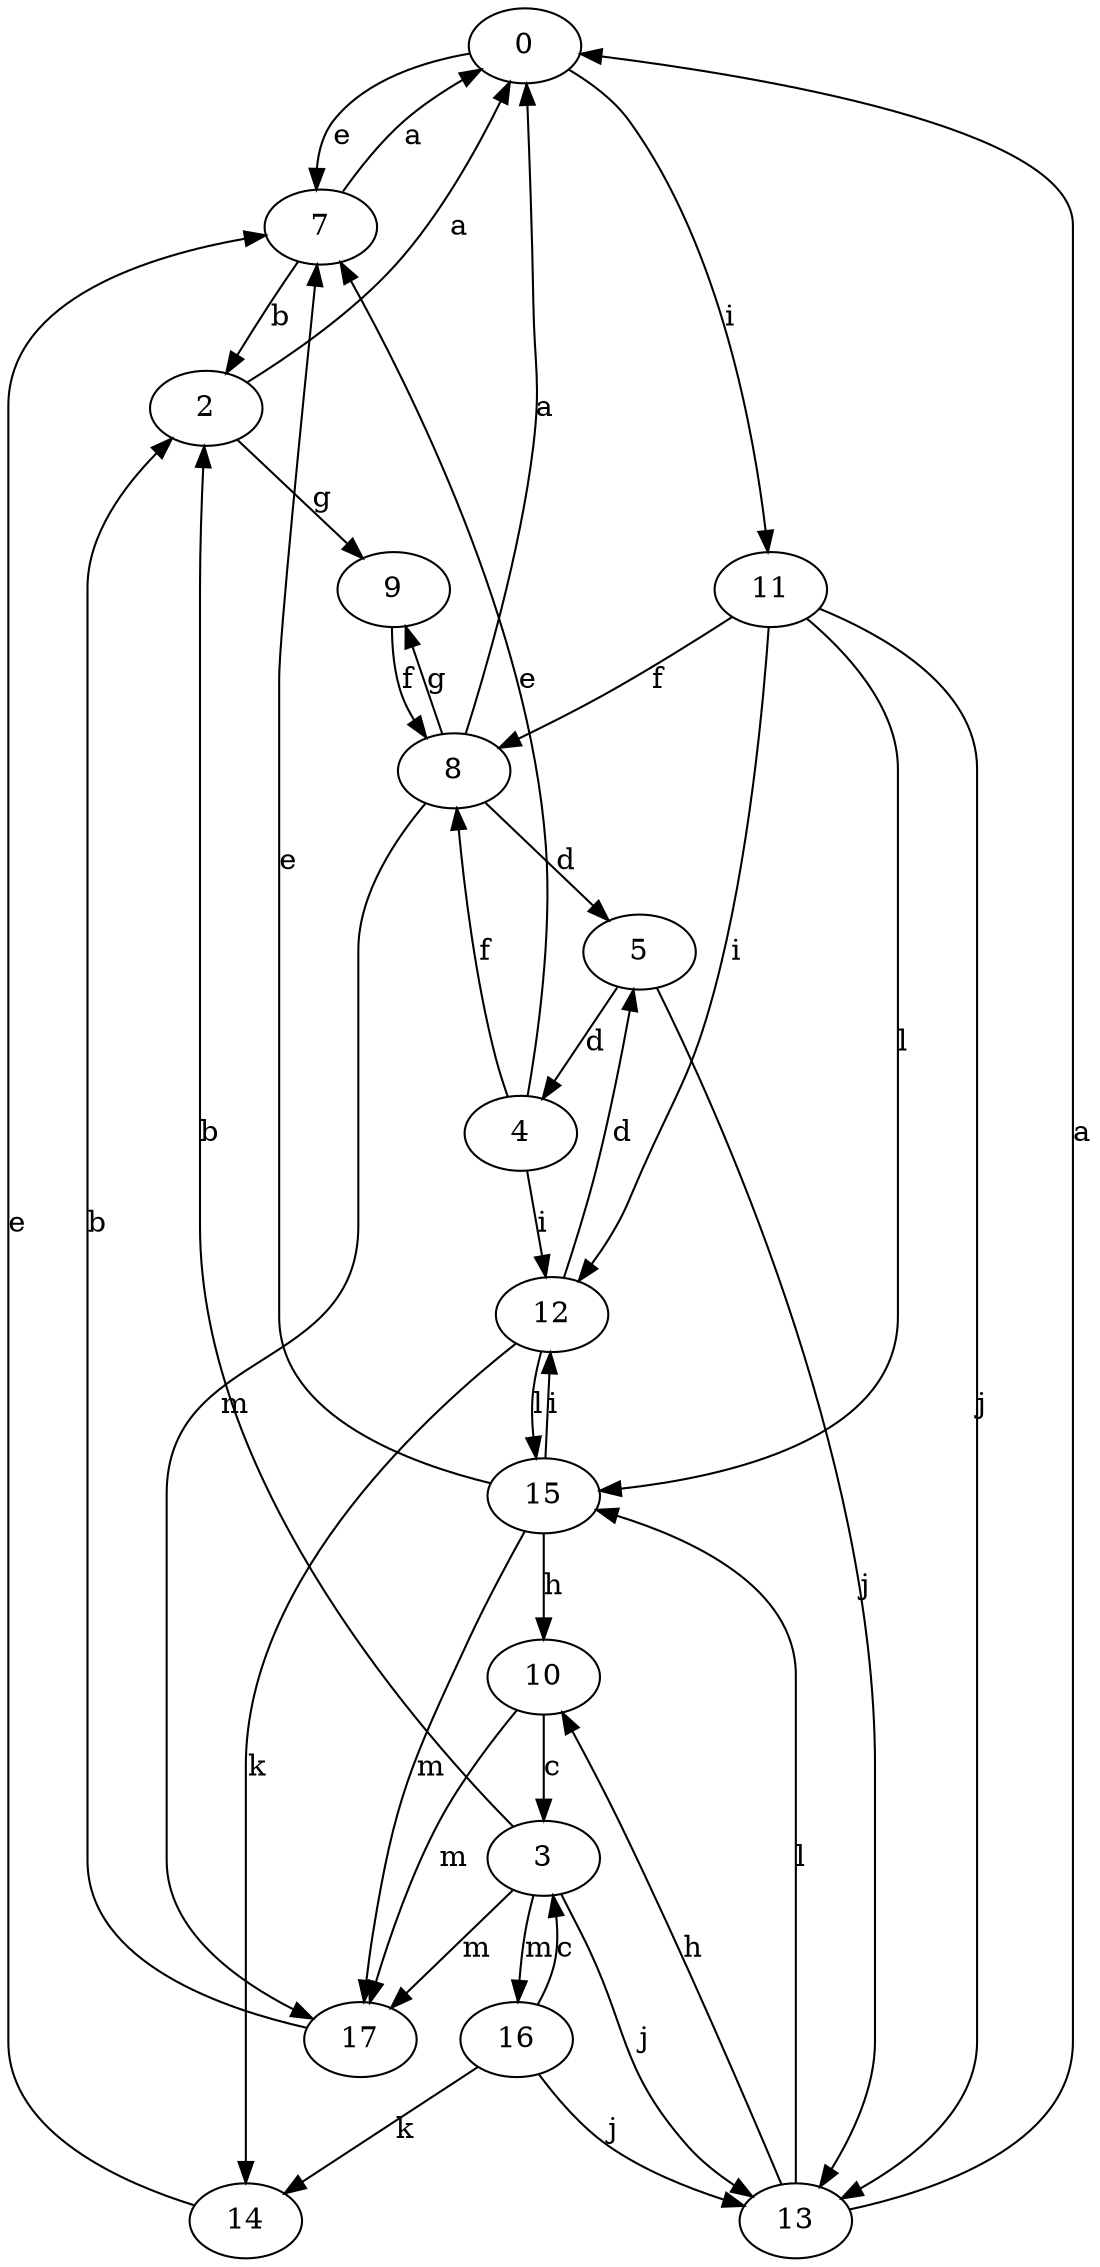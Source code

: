 strict digraph  {
0;
2;
3;
4;
5;
7;
8;
9;
10;
11;
12;
13;
14;
15;
16;
17;
0 -> 7  [label=e];
0 -> 11  [label=i];
2 -> 0  [label=a];
2 -> 9  [label=g];
3 -> 2  [label=b];
3 -> 13  [label=j];
3 -> 16  [label=m];
3 -> 17  [label=m];
4 -> 7  [label=e];
4 -> 8  [label=f];
4 -> 12  [label=i];
5 -> 4  [label=d];
5 -> 13  [label=j];
7 -> 0  [label=a];
7 -> 2  [label=b];
8 -> 0  [label=a];
8 -> 5  [label=d];
8 -> 9  [label=g];
8 -> 17  [label=m];
9 -> 8  [label=f];
10 -> 3  [label=c];
10 -> 17  [label=m];
11 -> 8  [label=f];
11 -> 12  [label=i];
11 -> 13  [label=j];
11 -> 15  [label=l];
12 -> 5  [label=d];
12 -> 14  [label=k];
12 -> 15  [label=l];
13 -> 0  [label=a];
13 -> 10  [label=h];
13 -> 15  [label=l];
14 -> 7  [label=e];
15 -> 7  [label=e];
15 -> 10  [label=h];
15 -> 12  [label=i];
15 -> 17  [label=m];
16 -> 3  [label=c];
16 -> 13  [label=j];
16 -> 14  [label=k];
17 -> 2  [label=b];
}
